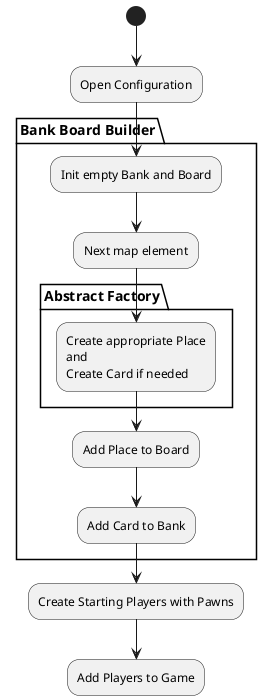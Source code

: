 @startuml

(*) --> "Open Configuration"
partition "Bank Board Builder" {
--> "Init empty Bank and Board"
--> "Next map element"
partition "Abstract Factory" {
--> "Create appropriate Place
     and
     Create Card if needed"
}
--> "Add Place to Board"
--> "Add Card to Bank"
}
--> "Create Starting Players with Pawns"
--> "Add Players to Game"
@enduml